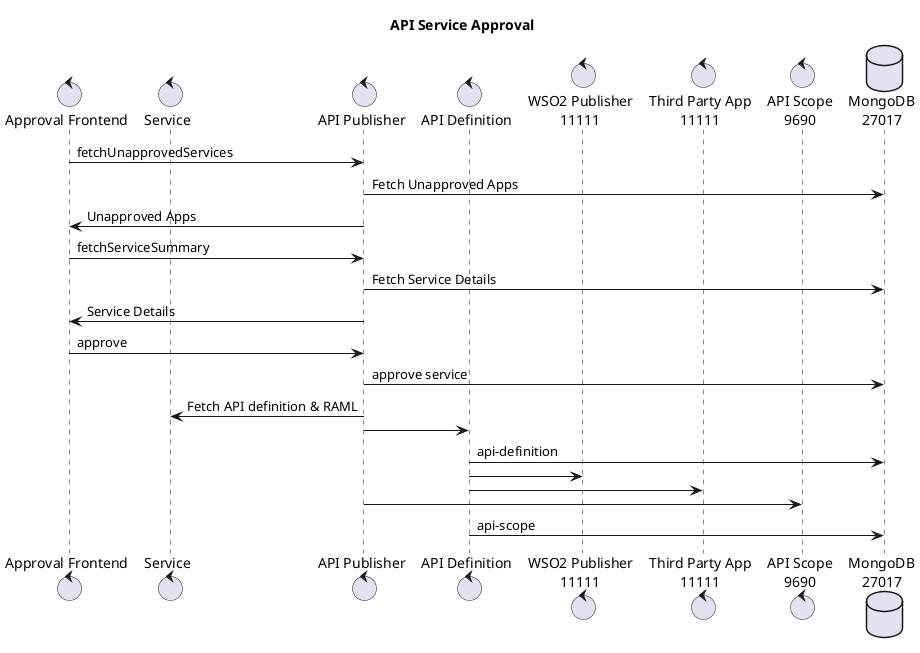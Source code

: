 @startuml

title "API Service Approval"

control "Approval Frontend" as App
control "Service" as Service
control "API Publisher" as Pub
control "API Definition" as Def
control "WSO2 Publisher\n11111" as WSO2
control "Third Party App\n11111" as TPA
control "API Scope\n9690" as Scope
database "MongoDB\n27017" as MongoDB

App -> Pub : fetchUnapprovedServices
Pub -> MongoDB: Fetch Unapproved Apps
Pub -> App : Unapproved Apps
App -> Pub : fetchServiceSummary
Pub -> MongoDB: Fetch Service Details
Pub -> App : Service Details
App -> Pub : approve
Pub -> MongoDB : approve service
Pub -> Service : Fetch API definition & RAML
Pub -> Def
Def -> MongoDB : api-definition
Def -> WSO2
Def -> TPA
Pub -> Scope
Def -> MongoDB : api-scope
@enduml